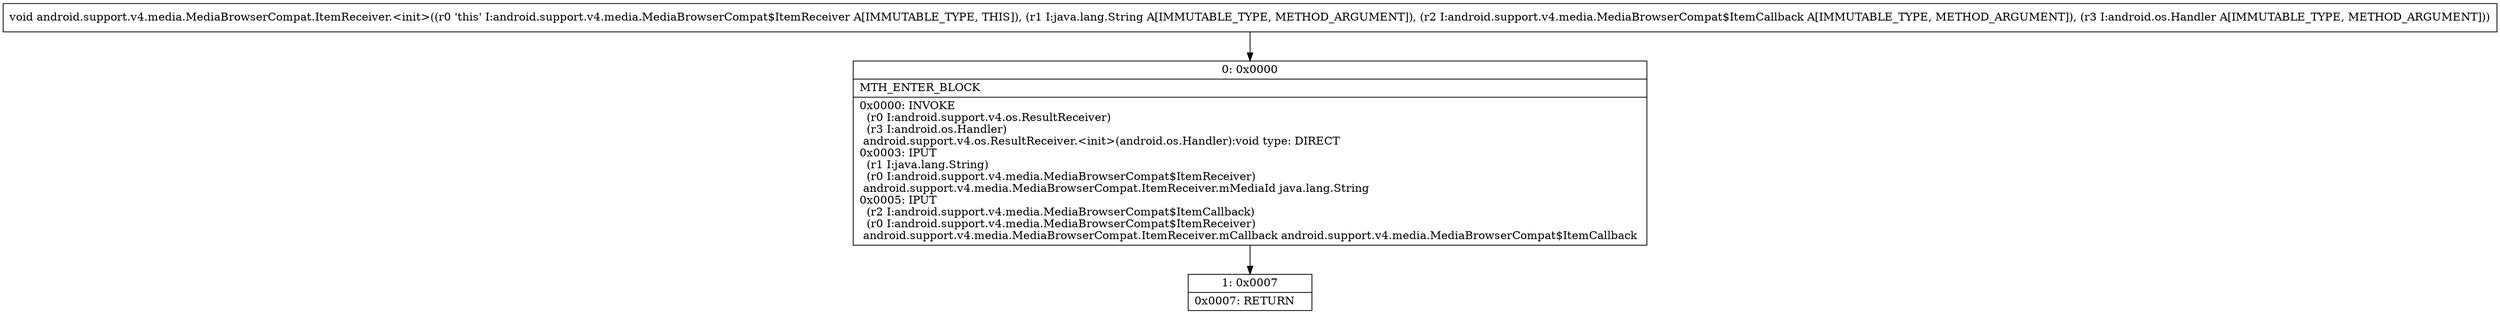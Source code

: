 digraph "CFG forandroid.support.v4.media.MediaBrowserCompat.ItemReceiver.\<init\>(Ljava\/lang\/String;Landroid\/support\/v4\/media\/MediaBrowserCompat$ItemCallback;Landroid\/os\/Handler;)V" {
Node_0 [shape=record,label="{0\:\ 0x0000|MTH_ENTER_BLOCK\l|0x0000: INVOKE  \l  (r0 I:android.support.v4.os.ResultReceiver)\l  (r3 I:android.os.Handler)\l android.support.v4.os.ResultReceiver.\<init\>(android.os.Handler):void type: DIRECT \l0x0003: IPUT  \l  (r1 I:java.lang.String)\l  (r0 I:android.support.v4.media.MediaBrowserCompat$ItemReceiver)\l android.support.v4.media.MediaBrowserCompat.ItemReceiver.mMediaId java.lang.String \l0x0005: IPUT  \l  (r2 I:android.support.v4.media.MediaBrowserCompat$ItemCallback)\l  (r0 I:android.support.v4.media.MediaBrowserCompat$ItemReceiver)\l android.support.v4.media.MediaBrowserCompat.ItemReceiver.mCallback android.support.v4.media.MediaBrowserCompat$ItemCallback \l}"];
Node_1 [shape=record,label="{1\:\ 0x0007|0x0007: RETURN   \l}"];
MethodNode[shape=record,label="{void android.support.v4.media.MediaBrowserCompat.ItemReceiver.\<init\>((r0 'this' I:android.support.v4.media.MediaBrowserCompat$ItemReceiver A[IMMUTABLE_TYPE, THIS]), (r1 I:java.lang.String A[IMMUTABLE_TYPE, METHOD_ARGUMENT]), (r2 I:android.support.v4.media.MediaBrowserCompat$ItemCallback A[IMMUTABLE_TYPE, METHOD_ARGUMENT]), (r3 I:android.os.Handler A[IMMUTABLE_TYPE, METHOD_ARGUMENT])) }"];
MethodNode -> Node_0;
Node_0 -> Node_1;
}

